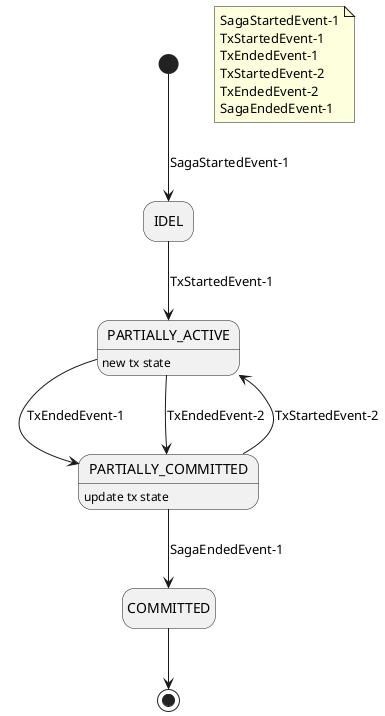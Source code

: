 @startuml
hide empty description

[*] --> IDEL : SagaStartedEvent-1

IDEL --> PARTIALLY_ACTIVE : TxStartedEvent-1

PARTIALLY_ACTIVE --> PARTIALLY_COMMITTED : TxEndedEvent-1

PARTIALLY_ACTIVE --> PARTIALLY_COMMITTED : TxEndedEvent-2

PARTIALLY_COMMITTED --> PARTIALLY_ACTIVE : TxStartedEvent-2

PARTIALLY_COMMITTED --> COMMITTED : SagaEndedEvent-1

COMMITTED --> [*]

PARTIALLY_COMMITTED : update tx state

PARTIALLY_ACTIVE : new tx state

note as N1
  SagaStartedEvent-1
  TxStartedEvent-1
  TxEndedEvent-1
  TxStartedEvent-2
  TxEndedEvent-2
  SagaEndedEvent-1
end note

@enduml
